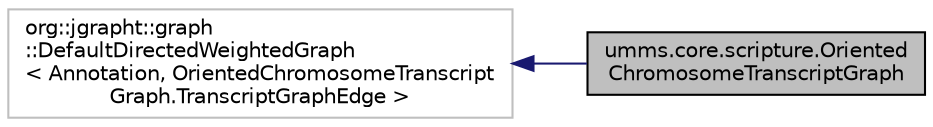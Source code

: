 digraph "umms.core.scripture.OrientedChromosomeTranscriptGraph"
{
  edge [fontname="Helvetica",fontsize="10",labelfontname="Helvetica",labelfontsize="10"];
  node [fontname="Helvetica",fontsize="10",shape=record];
  rankdir="LR";
  Node1 [label="umms.core.scripture.Oriented\lChromosomeTranscriptGraph",height=0.2,width=0.4,color="black", fillcolor="grey75", style="filled" fontcolor="black"];
  Node2 -> Node1 [dir="back",color="midnightblue",fontsize="10",style="solid",fontname="Helvetica"];
  Node2 [label="org::jgrapht::graph\l::DefaultDirectedWeightedGraph\l\< Annotation, OrientedChromosomeTranscript\lGraph.TranscriptGraphEdge \>",height=0.2,width=0.4,color="grey75", fillcolor="white", style="filled"];
}
